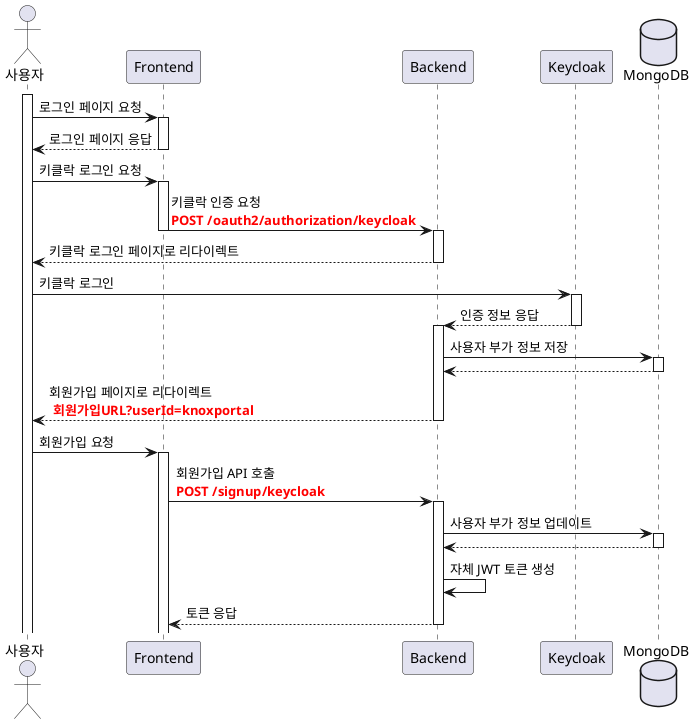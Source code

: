 @startuml
Actor 사용자
participant Frontend
participant Backend
participant Keycloak
database MongoDB
activate 사용자
사용자 -> Frontend : 로그인 페이지 요청
activate Frontend
Frontend --> 사용자 : 로그인 페이지 응답
deactivate Frontend
사용자 -> Frontend : 키클락 로그인 요청
activate Frontend
Frontend -> Backend : 키클락 인증 요청\n<font color=red><b>POST /oauth2/authorization/keycloak
deactivate Frontend
activate Backend
Backend --> 사용자 : 키클락 로그인 페이지로 리다이렉트
deactivate Backend
사용자 -> Keycloak : 키클락 로그인
activate Keycloak
Keycloak --> Backend : 인증 정보 응답
deactivate Keycloak
activate Backend
Backend -> MongoDB : 사용자 부가 정보 저장
activate MongoDB
MongoDB --> Backend
deactivate MongoDB
Backend --> 사용자 : 회원가입 페이지로 리다이렉트\n <font color=red><b>회원가입URL?userId=knoxportal
deactivate Backend
사용자 -> Frontend : 회원가입 요청
activate Frontend
Frontend -> Backend : 회원가입 API 호출\n<font color=red><b>POST /signup/keycloak

activate Backend
Backend -> MongoDB : 사용자 부가 정보 업데이트
activate MongoDB
MongoDB --> Backend
deactivate MongoDB
Backend -> Backend : 자체 JWT 토큰 생성

Backend --> Frontend : 토큰 응답
deactivate Backend
@enduml
